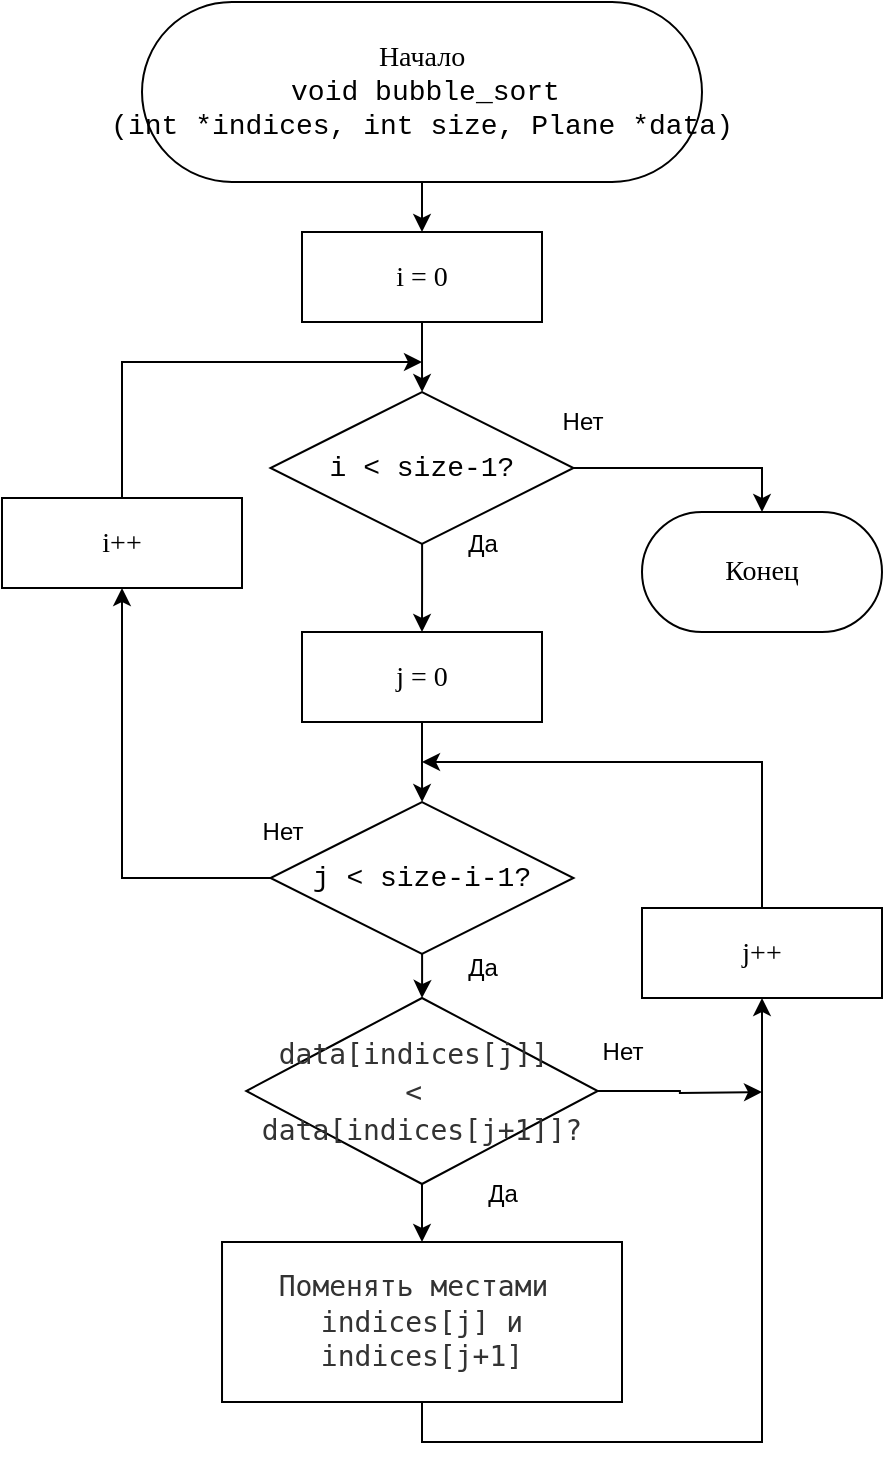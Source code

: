 <mxfile version="27.1.1">
  <diagram name="Страница — 1" id="VIpiCc0U9FRoYHsTnigM">
    <mxGraphModel dx="904" dy="916" grid="1" gridSize="10" guides="1" tooltips="1" connect="1" arrows="1" fold="1" page="1" pageScale="1" pageWidth="827" pageHeight="1169" math="0" shadow="0">
      <root>
        <mxCell id="0" />
        <mxCell id="1" parent="0" />
        <mxCell id="K9Y7HRnzRNs4Nx-ViVWw-5" style="edgeStyle=orthogonalEdgeStyle;rounded=0;orthogonalLoop=1;jettySize=auto;html=1;" edge="1" parent="1" source="K9Y7HRnzRNs4Nx-ViVWw-1" target="K9Y7HRnzRNs4Nx-ViVWw-2">
          <mxGeometry relative="1" as="geometry" />
        </mxCell>
        <mxCell id="K9Y7HRnzRNs4Nx-ViVWw-1" value="&lt;font style=&quot;background-color: light-dark(#ffffff, var(--ge-dark-color, #121212));&quot;&gt;Начало&lt;/font&gt;&lt;div&gt;&lt;span&gt;&lt;font&gt;&amp;nbsp;&lt;/font&gt;&lt;/span&gt;&lt;span&gt;&lt;font style=&quot;color: rgb(0, 0, 0);&quot;&gt;&lt;span style=&quot;font-family: Consolas, &amp;quot;Courier New&amp;quot;, monospace; white-space: pre;&quot;&gt;void&lt;/span&gt;&lt;span style=&quot;font-family: Consolas, &amp;quot;Courier New&amp;quot;, monospace; white-space: pre;&quot;&gt; &lt;/span&gt;&lt;span style=&quot;font-family: Consolas, &amp;quot;Courier New&amp;quot;, monospace; white-space: pre;&quot;&gt;bubble_sort&lt;/span&gt;&lt;/font&gt;&lt;/span&gt;&lt;/div&gt;&lt;div&gt;&lt;span&gt;&lt;font style=&quot;color: rgb(0, 0, 0);&quot;&gt;&lt;span style=&quot;font-family: Consolas, &amp;quot;Courier New&amp;quot;, monospace; white-space: pre;&quot;&gt;(&lt;/span&gt;&lt;span style=&quot;font-family: Consolas, &amp;quot;Courier New&amp;quot;, monospace; white-space: pre;&quot;&gt;int&lt;/span&gt;&lt;span style=&quot;font-family: Consolas, &amp;quot;Courier New&amp;quot;, monospace; white-space: pre;&quot;&gt; &lt;/span&gt;&lt;span style=&quot;font-family: Consolas, &amp;quot;Courier New&amp;quot;, monospace; white-space: pre;&quot;&gt;*&lt;/span&gt;&lt;span style=&quot;font-family: Consolas, &amp;quot;Courier New&amp;quot;, monospace; white-space: pre;&quot;&gt;indices&lt;/span&gt;&lt;span style=&quot;font-family: Consolas, &amp;quot;Courier New&amp;quot;, monospace; white-space: pre;&quot;&gt;, &lt;/span&gt;&lt;span style=&quot;font-family: Consolas, &amp;quot;Courier New&amp;quot;, monospace; white-space: pre;&quot;&gt;int&lt;/span&gt;&lt;span style=&quot;font-family: Consolas, &amp;quot;Courier New&amp;quot;, monospace; white-space: pre;&quot;&gt; &lt;/span&gt;&lt;span style=&quot;font-family: Consolas, &amp;quot;Courier New&amp;quot;, monospace; white-space: pre;&quot;&gt;size&lt;/span&gt;&lt;span style=&quot;font-family: Consolas, &amp;quot;Courier New&amp;quot;, monospace; white-space: pre;&quot;&gt;, &lt;/span&gt;&lt;span style=&quot;font-family: Consolas, &amp;quot;Courier New&amp;quot;, monospace; white-space: pre;&quot;&gt;Plane&lt;/span&gt;&lt;span style=&quot;font-family: Consolas, &amp;quot;Courier New&amp;quot;, monospace; white-space: pre;&quot;&gt; &lt;/span&gt;&lt;span style=&quot;font-family: Consolas, &amp;quot;Courier New&amp;quot;, monospace; white-space: pre;&quot;&gt;*&lt;/span&gt;&lt;span style=&quot;font-family: Consolas, &amp;quot;Courier New&amp;quot;, monospace; white-space: pre;&quot;&gt;data&lt;/span&gt;&lt;span style=&quot;font-family: Consolas, &amp;quot;Courier New&amp;quot;, monospace; white-space: pre;&quot;&gt;)&lt;/span&gt;&lt;/font&gt;&lt;/span&gt;&lt;/div&gt;" style="rounded=1;whiteSpace=wrap;html=1;arcSize=50;fontFamily=Consolas;fontSize=14;" vertex="1" parent="1">
          <mxGeometry x="120" y="40" width="280" height="90" as="geometry" />
        </mxCell>
        <mxCell id="K9Y7HRnzRNs4Nx-ViVWw-4" style="edgeStyle=orthogonalEdgeStyle;rounded=0;orthogonalLoop=1;jettySize=auto;html=1;" edge="1" parent="1" source="K9Y7HRnzRNs4Nx-ViVWw-2" target="K9Y7HRnzRNs4Nx-ViVWw-3">
          <mxGeometry relative="1" as="geometry" />
        </mxCell>
        <mxCell id="K9Y7HRnzRNs4Nx-ViVWw-2" value="i = 0" style="whiteSpace=wrap;html=1;fontSize=14;fontFamily=Consolas;rounded=1;arcSize=0;" vertex="1" parent="1">
          <mxGeometry x="200" y="155" width="120" height="45" as="geometry" />
        </mxCell>
        <mxCell id="K9Y7HRnzRNs4Nx-ViVWw-7" style="edgeStyle=orthogonalEdgeStyle;rounded=0;orthogonalLoop=1;jettySize=auto;html=1;" edge="1" parent="1" source="K9Y7HRnzRNs4Nx-ViVWw-3" target="K9Y7HRnzRNs4Nx-ViVWw-6">
          <mxGeometry relative="1" as="geometry" />
        </mxCell>
        <mxCell id="K9Y7HRnzRNs4Nx-ViVWw-12" value="" style="edgeStyle=orthogonalEdgeStyle;rounded=0;orthogonalLoop=1;jettySize=auto;html=1;entryX=0.5;entryY=0;entryDx=0;entryDy=0;" edge="1" parent="1" source="K9Y7HRnzRNs4Nx-ViVWw-3" target="K9Y7HRnzRNs4Nx-ViVWw-11">
          <mxGeometry relative="1" as="geometry" />
        </mxCell>
        <mxCell id="K9Y7HRnzRNs4Nx-ViVWw-3" value="&lt;div style=&quot;font-family: Consolas, &amp;quot;Courier New&amp;quot;, monospace; line-height: 19px; white-space: pre;&quot;&gt;&lt;div style=&quot;line-height: 19px;&quot;&gt;&lt;div style=&quot;line-height: 19px;&quot;&gt;&lt;div style=&quot;line-height: 19px;&quot;&gt;&lt;span&gt;&lt;font style=&quot;color: rgb(0, 0, 0);&quot;&gt;i &amp;lt; size-1?&lt;/font&gt;&lt;/span&gt;&lt;/div&gt;&lt;/div&gt;&lt;/div&gt;&lt;/div&gt;" style="rhombus;whiteSpace=wrap;html=1;rounded=1;strokeColor=default;align=center;verticalAlign=middle;arcSize=0;fontFamily=Consolas;fontSize=14;fontColor=default;fillColor=default;" vertex="1" parent="1">
          <mxGeometry x="184.25" y="235" width="151.5" height="76" as="geometry" />
        </mxCell>
        <mxCell id="K9Y7HRnzRNs4Nx-ViVWw-10" style="edgeStyle=orthogonalEdgeStyle;rounded=0;orthogonalLoop=1;jettySize=auto;html=1;" edge="1" parent="1" source="K9Y7HRnzRNs4Nx-ViVWw-6" target="K9Y7HRnzRNs4Nx-ViVWw-9">
          <mxGeometry relative="1" as="geometry" />
        </mxCell>
        <mxCell id="K9Y7HRnzRNs4Nx-ViVWw-6" value="j = 0" style="whiteSpace=wrap;html=1;fontSize=14;fontFamily=Consolas;rounded=1;arcSize=0;" vertex="1" parent="1">
          <mxGeometry x="200" y="355" width="120" height="45" as="geometry" />
        </mxCell>
        <mxCell id="K9Y7HRnzRNs4Nx-ViVWw-13" style="edgeStyle=orthogonalEdgeStyle;rounded=0;orthogonalLoop=1;jettySize=auto;html=1;exitX=0.5;exitY=0;exitDx=0;exitDy=0;" edge="1" parent="1" source="K9Y7HRnzRNs4Nx-ViVWw-19">
          <mxGeometry relative="1" as="geometry">
            <mxPoint x="260" y="220" as="targetPoint" />
            <Array as="points">
              <mxPoint x="110" y="220" />
            </Array>
          </mxGeometry>
        </mxCell>
        <mxCell id="K9Y7HRnzRNs4Nx-ViVWw-22" style="edgeStyle=orthogonalEdgeStyle;rounded=0;orthogonalLoop=1;jettySize=auto;html=1;" edge="1" parent="1" source="K9Y7HRnzRNs4Nx-ViVWw-9" target="K9Y7HRnzRNs4Nx-ViVWw-21">
          <mxGeometry relative="1" as="geometry" />
        </mxCell>
        <mxCell id="K9Y7HRnzRNs4Nx-ViVWw-9" value="&lt;div style=&quot;font-family: Consolas, &amp;quot;Courier New&amp;quot;, monospace; line-height: 19px; white-space: pre;&quot;&gt;&lt;div style=&quot;line-height: 19px;&quot;&gt;&lt;div style=&quot;line-height: 19px;&quot;&gt;&lt;div style=&quot;line-height: 19px;&quot;&gt;&lt;span&gt;&lt;font style=&quot;color: rgb(0, 0, 0);&quot;&gt;j &amp;lt; size-i-1?&lt;/font&gt;&lt;/span&gt;&lt;/div&gt;&lt;/div&gt;&lt;/div&gt;&lt;/div&gt;" style="rhombus;whiteSpace=wrap;html=1;rounded=1;strokeColor=default;align=center;verticalAlign=middle;arcSize=0;fontFamily=Consolas;fontSize=14;fontColor=default;fillColor=default;" vertex="1" parent="1">
          <mxGeometry x="184.25" y="440" width="151.5" height="76" as="geometry" />
        </mxCell>
        <mxCell id="K9Y7HRnzRNs4Nx-ViVWw-11" value="Конец" style="whiteSpace=wrap;html=1;fontSize=14;fontFamily=Consolas;rounded=1;arcSize=50;" vertex="1" parent="1">
          <mxGeometry x="370" y="295" width="120" height="60" as="geometry" />
        </mxCell>
        <mxCell id="K9Y7HRnzRNs4Nx-ViVWw-20" value="" style="edgeStyle=orthogonalEdgeStyle;rounded=0;orthogonalLoop=1;jettySize=auto;html=1;entryX=0.5;entryY=1;entryDx=0;entryDy=0;" edge="1" parent="1" source="K9Y7HRnzRNs4Nx-ViVWw-9" target="K9Y7HRnzRNs4Nx-ViVWw-19">
          <mxGeometry relative="1" as="geometry">
            <mxPoint x="140" y="345" as="targetPoint" />
            <mxPoint x="174.25" y="478" as="sourcePoint" />
            <Array as="points">
              <mxPoint x="110" y="478" />
            </Array>
          </mxGeometry>
        </mxCell>
        <mxCell id="K9Y7HRnzRNs4Nx-ViVWw-19" value="i++" style="whiteSpace=wrap;html=1;fontSize=14;fontFamily=Consolas;rounded=1;arcSize=0;" vertex="1" parent="1">
          <mxGeometry x="50" y="288" width="120" height="45" as="geometry" />
        </mxCell>
        <mxCell id="K9Y7HRnzRNs4Nx-ViVWw-24" style="edgeStyle=orthogonalEdgeStyle;rounded=0;orthogonalLoop=1;jettySize=auto;html=1;" edge="1" parent="1" source="K9Y7HRnzRNs4Nx-ViVWw-21" target="K9Y7HRnzRNs4Nx-ViVWw-23">
          <mxGeometry relative="1" as="geometry" />
        </mxCell>
        <mxCell id="K9Y7HRnzRNs4Nx-ViVWw-32" style="edgeStyle=orthogonalEdgeStyle;rounded=0;orthogonalLoop=1;jettySize=auto;html=1;" edge="1" parent="1" source="K9Y7HRnzRNs4Nx-ViVWw-21">
          <mxGeometry relative="1" as="geometry">
            <mxPoint x="430" y="585" as="targetPoint" />
          </mxGeometry>
        </mxCell>
        <mxCell id="K9Y7HRnzRNs4Nx-ViVWw-21" value="&lt;div style=&quot;line-height: 19px; white-space: pre;&quot;&gt;&lt;div style=&quot;line-height: 19px;&quot;&gt;&lt;div style=&quot;line-height: 19px;&quot;&gt;&lt;div style=&quot;line-height: 19px;&quot;&gt;&lt;span style=&quot;color: rgb(51, 51, 51); white-space-collapse: collapse;&quot;&gt;&lt;font face=&quot;Consolas, Monaco, Andale Mono, Ubuntu Mono, monospace&quot;&gt;data[indices[j]]&amp;nbsp;&lt;/font&gt;&lt;/span&gt;&lt;/div&gt;&lt;div style=&quot;line-height: 19px;&quot;&gt;&lt;span style=&quot;color: rgb(51, 51, 51); white-space-collapse: collapse;&quot;&gt;&lt;font face=&quot;Consolas, Monaco, Andale Mono, Ubuntu Mono, monospace&quot;&gt;&amp;lt;&amp;nbsp;&lt;/font&gt;&lt;/span&gt;&lt;/div&gt;&lt;div style=&quot;line-height: 19px;&quot;&gt;&lt;span style=&quot;color: rgb(51, 51, 51); white-space-collapse: collapse;&quot;&gt;&lt;font face=&quot;Consolas, Monaco, Andale Mono, Ubuntu Mono, monospace&quot;&gt;data[indices[j+1]]?&lt;/font&gt;&lt;/span&gt;&lt;/div&gt;&lt;/div&gt;&lt;/div&gt;&lt;/div&gt;" style="rhombus;whiteSpace=wrap;html=1;rounded=1;strokeColor=default;align=center;verticalAlign=middle;arcSize=0;fontFamily=Consolas;fontSize=14;fontColor=default;fillColor=default;" vertex="1" parent="1">
          <mxGeometry x="172.13" y="538" width="175.75" height="93" as="geometry" />
        </mxCell>
        <mxCell id="K9Y7HRnzRNs4Nx-ViVWw-25" style="edgeStyle=orthogonalEdgeStyle;rounded=0;orthogonalLoop=1;jettySize=auto;html=1;" edge="1" parent="1" source="K9Y7HRnzRNs4Nx-ViVWw-29">
          <mxGeometry relative="1" as="geometry">
            <mxPoint x="260.005" y="420" as="targetPoint" />
            <Array as="points">
              <mxPoint x="430" y="420" />
            </Array>
          </mxGeometry>
        </mxCell>
        <mxCell id="K9Y7HRnzRNs4Nx-ViVWw-23" value="&lt;span style=&quot;color: rgb(51, 51, 51); text-wrap-mode: nowrap;&quot;&gt;&lt;font face=&quot;Consolas, Monaco, Andale Mono, Ubuntu Mono, monospace&quot;&gt;Поменять местами&amp;nbsp;&lt;/font&gt;&lt;/span&gt;&lt;div&gt;&lt;span style=&quot;color: rgb(51, 51, 51); text-wrap-mode: nowrap;&quot;&gt;&lt;font face=&quot;Consolas, Monaco, Andale Mono, Ubuntu Mono, monospace&quot;&gt;indices[j] и indices[j+1]&lt;/font&gt;&lt;/span&gt;&lt;/div&gt;" style="whiteSpace=wrap;html=1;fontSize=14;fontFamily=Consolas;rounded=1;arcSize=0;" vertex="1" parent="1">
          <mxGeometry x="160.01" y="660" width="199.99" height="80" as="geometry" />
        </mxCell>
        <mxCell id="K9Y7HRnzRNs4Nx-ViVWw-31" value="" style="edgeStyle=orthogonalEdgeStyle;rounded=0;orthogonalLoop=1;jettySize=auto;html=1;" edge="1" parent="1" source="K9Y7HRnzRNs4Nx-ViVWw-23" target="K9Y7HRnzRNs4Nx-ViVWw-29">
          <mxGeometry relative="1" as="geometry">
            <mxPoint x="260.005" y="420" as="targetPoint" />
            <mxPoint x="360" y="700" as="sourcePoint" />
            <Array as="points">
              <mxPoint x="260" y="760" />
              <mxPoint x="430" y="760" />
            </Array>
          </mxGeometry>
        </mxCell>
        <mxCell id="K9Y7HRnzRNs4Nx-ViVWw-29" value="j++" style="whiteSpace=wrap;html=1;fontSize=14;fontFamily=Consolas;rounded=1;arcSize=0;" vertex="1" parent="1">
          <mxGeometry x="370" y="493" width="120" height="45" as="geometry" />
        </mxCell>
        <mxCell id="K9Y7HRnzRNs4Nx-ViVWw-33" value="Нет" style="text;html=1;align=center;verticalAlign=middle;resizable=0;points=[];autosize=1;strokeColor=none;fillColor=none;" vertex="1" parent="1">
          <mxGeometry x="320" y="235" width="40" height="30" as="geometry" />
        </mxCell>
        <mxCell id="K9Y7HRnzRNs4Nx-ViVWw-34" value="Да" style="text;html=1;align=center;verticalAlign=middle;resizable=0;points=[];autosize=1;strokeColor=none;fillColor=none;" vertex="1" parent="1">
          <mxGeometry x="270" y="295.5" width="40" height="30" as="geometry" />
        </mxCell>
        <mxCell id="K9Y7HRnzRNs4Nx-ViVWw-35" value="Нет" style="text;html=1;align=center;verticalAlign=middle;resizable=0;points=[];autosize=1;strokeColor=none;fillColor=none;" vertex="1" parent="1">
          <mxGeometry x="170" y="440" width="40" height="30" as="geometry" />
        </mxCell>
        <mxCell id="K9Y7HRnzRNs4Nx-ViVWw-36" value="Да" style="text;html=1;align=center;verticalAlign=middle;resizable=0;points=[];autosize=1;strokeColor=none;fillColor=none;" vertex="1" parent="1">
          <mxGeometry x="270" y="508" width="40" height="30" as="geometry" />
        </mxCell>
        <mxCell id="K9Y7HRnzRNs4Nx-ViVWw-37" value="Нет" style="text;html=1;align=center;verticalAlign=middle;resizable=0;points=[];autosize=1;strokeColor=none;fillColor=none;" vertex="1" parent="1">
          <mxGeometry x="340" y="550" width="40" height="30" as="geometry" />
        </mxCell>
        <mxCell id="K9Y7HRnzRNs4Nx-ViVWw-38" value="Да" style="text;html=1;align=center;verticalAlign=middle;resizable=0;points=[];autosize=1;strokeColor=none;fillColor=none;" vertex="1" parent="1">
          <mxGeometry x="280" y="620.5" width="40" height="30" as="geometry" />
        </mxCell>
      </root>
    </mxGraphModel>
  </diagram>
</mxfile>
